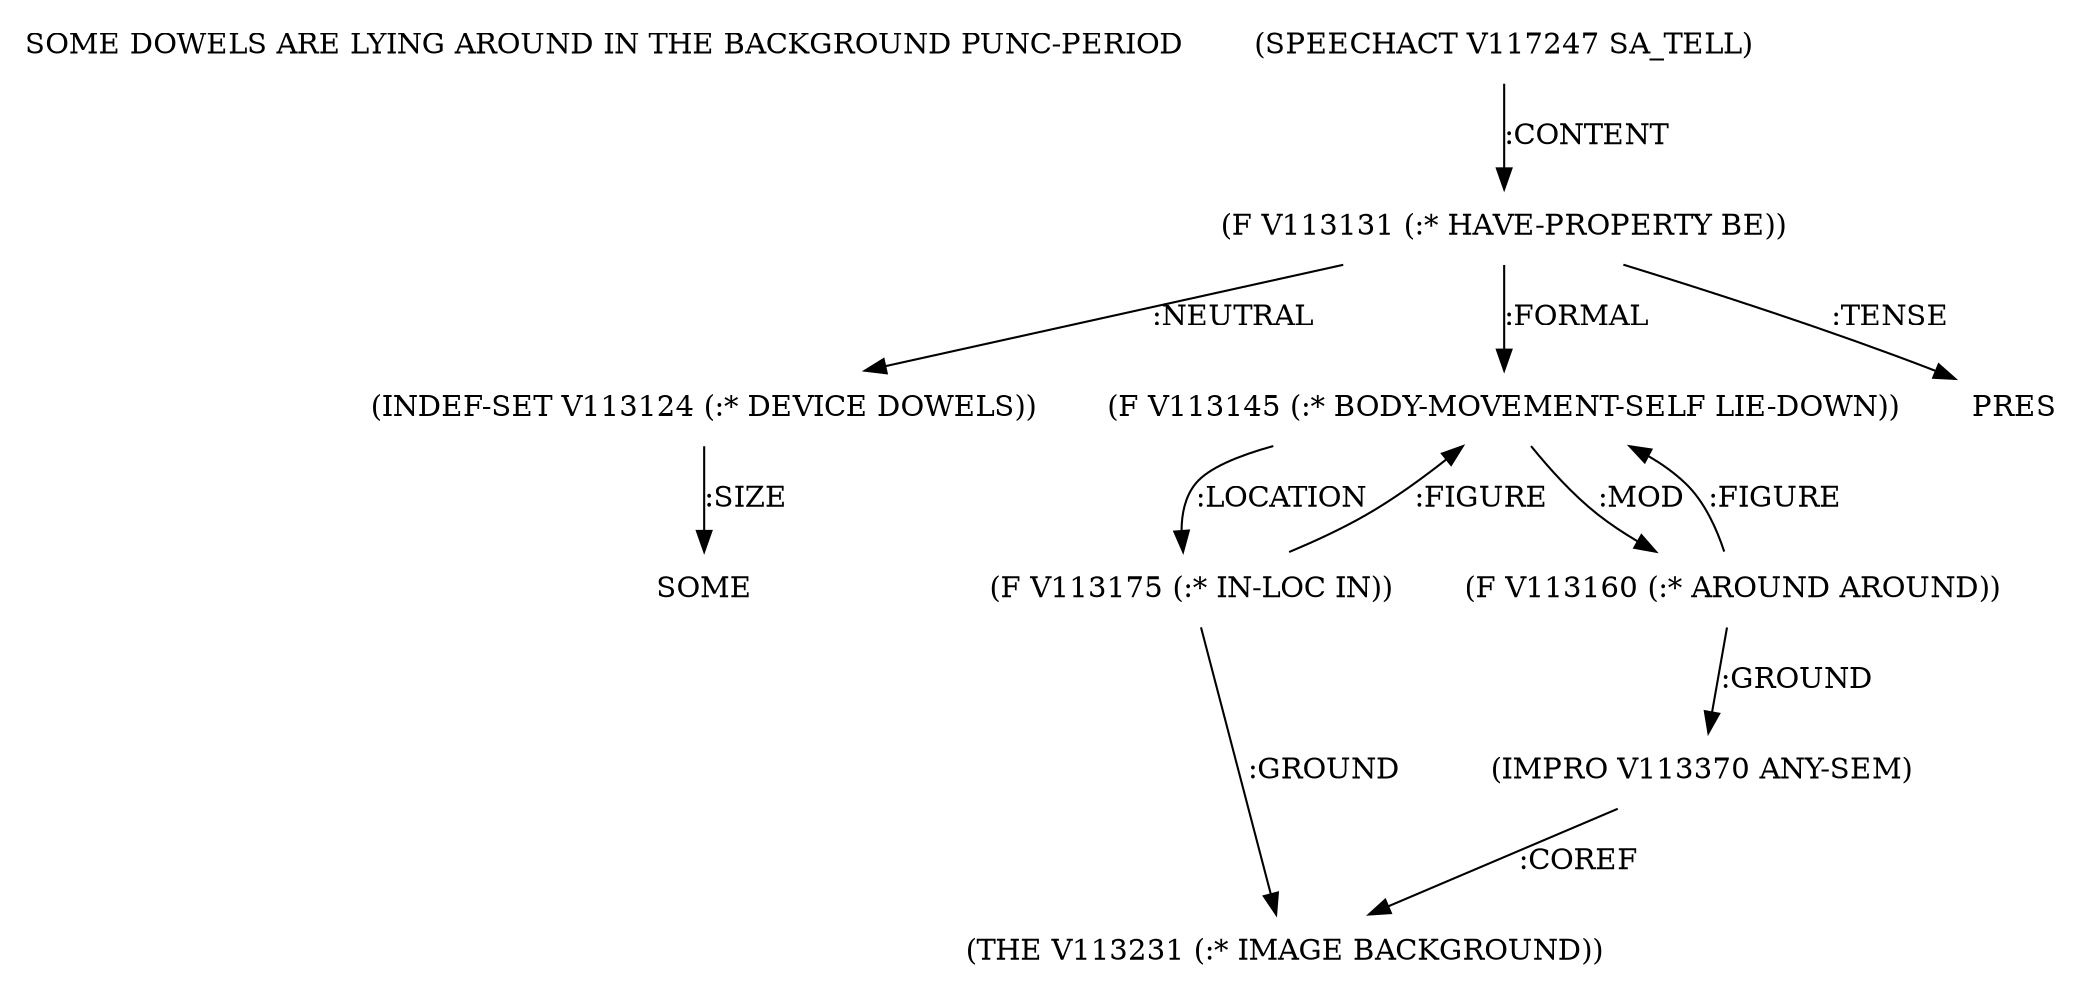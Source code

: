 digraph Terms {
  node [shape=none]
  "SOME DOWELS ARE LYING AROUND IN THE BACKGROUND PUNC-PERIOD"
  "V117247" [label="(SPEECHACT V117247 SA_TELL)"]
  "V117247" -> "V113131" [label=":CONTENT"]
  "V113131" [label="(F V113131 (:* HAVE-PROPERTY BE))"]
  "V113131" -> "V113124" [label=":NEUTRAL"]
  "V113131" -> "V113145" [label=":FORMAL"]
  "V113131" -> "NT117448" [label=":TENSE"]
  "NT117448" [label="PRES"]
  "V113124" [label="(INDEF-SET V113124 (:* DEVICE DOWELS))"]
  "V113124" -> "NT117449" [label=":SIZE"]
  "NT117449" [label="SOME"]
  "V113145" [label="(F V113145 (:* BODY-MOVEMENT-SELF LIE-DOWN))"]
  "V113145" -> "V113175" [label=":LOCATION"]
  "V113145" -> "V113160" [label=":MOD"]
  "V113160" [label="(F V113160 (:* AROUND AROUND))"]
  "V113160" -> "V113370" [label=":GROUND"]
  "V113160" -> "V113145" [label=":FIGURE"]
  "V113370" [label="(IMPRO V113370 ANY-SEM)"]
  "V113370" -> "V113231" [label=":COREF"]
  "V113175" [label="(F V113175 (:* IN-LOC IN))"]
  "V113175" -> "V113231" [label=":GROUND"]
  "V113175" -> "V113145" [label=":FIGURE"]
  "V113231" [label="(THE V113231 (:* IMAGE BACKGROUND))"]
}
